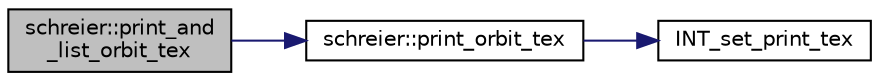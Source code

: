 digraph "schreier::print_and_list_orbit_tex"
{
  edge [fontname="Helvetica",fontsize="10",labelfontname="Helvetica",labelfontsize="10"];
  node [fontname="Helvetica",fontsize="10",shape=record];
  rankdir="LR";
  Node3689 [label="schreier::print_and\l_list_orbit_tex",height=0.2,width=0.4,color="black", fillcolor="grey75", style="filled", fontcolor="black"];
  Node3689 -> Node3690 [color="midnightblue",fontsize="10",style="solid",fontname="Helvetica"];
  Node3690 [label="schreier::print_orbit_tex",height=0.2,width=0.4,color="black", fillcolor="white", style="filled",URL="$d3/dd6/classschreier.html#a9a93cee225ebf0f971afb10255422158"];
  Node3690 -> Node3691 [color="midnightblue",fontsize="10",style="solid",fontname="Helvetica"];
  Node3691 [label="INT_set_print_tex",height=0.2,width=0.4,color="black", fillcolor="white", style="filled",URL="$d5/db4/io__and__os_8h.html#adad0666de5d38c0caa4769f9f4756c0b"];
}
